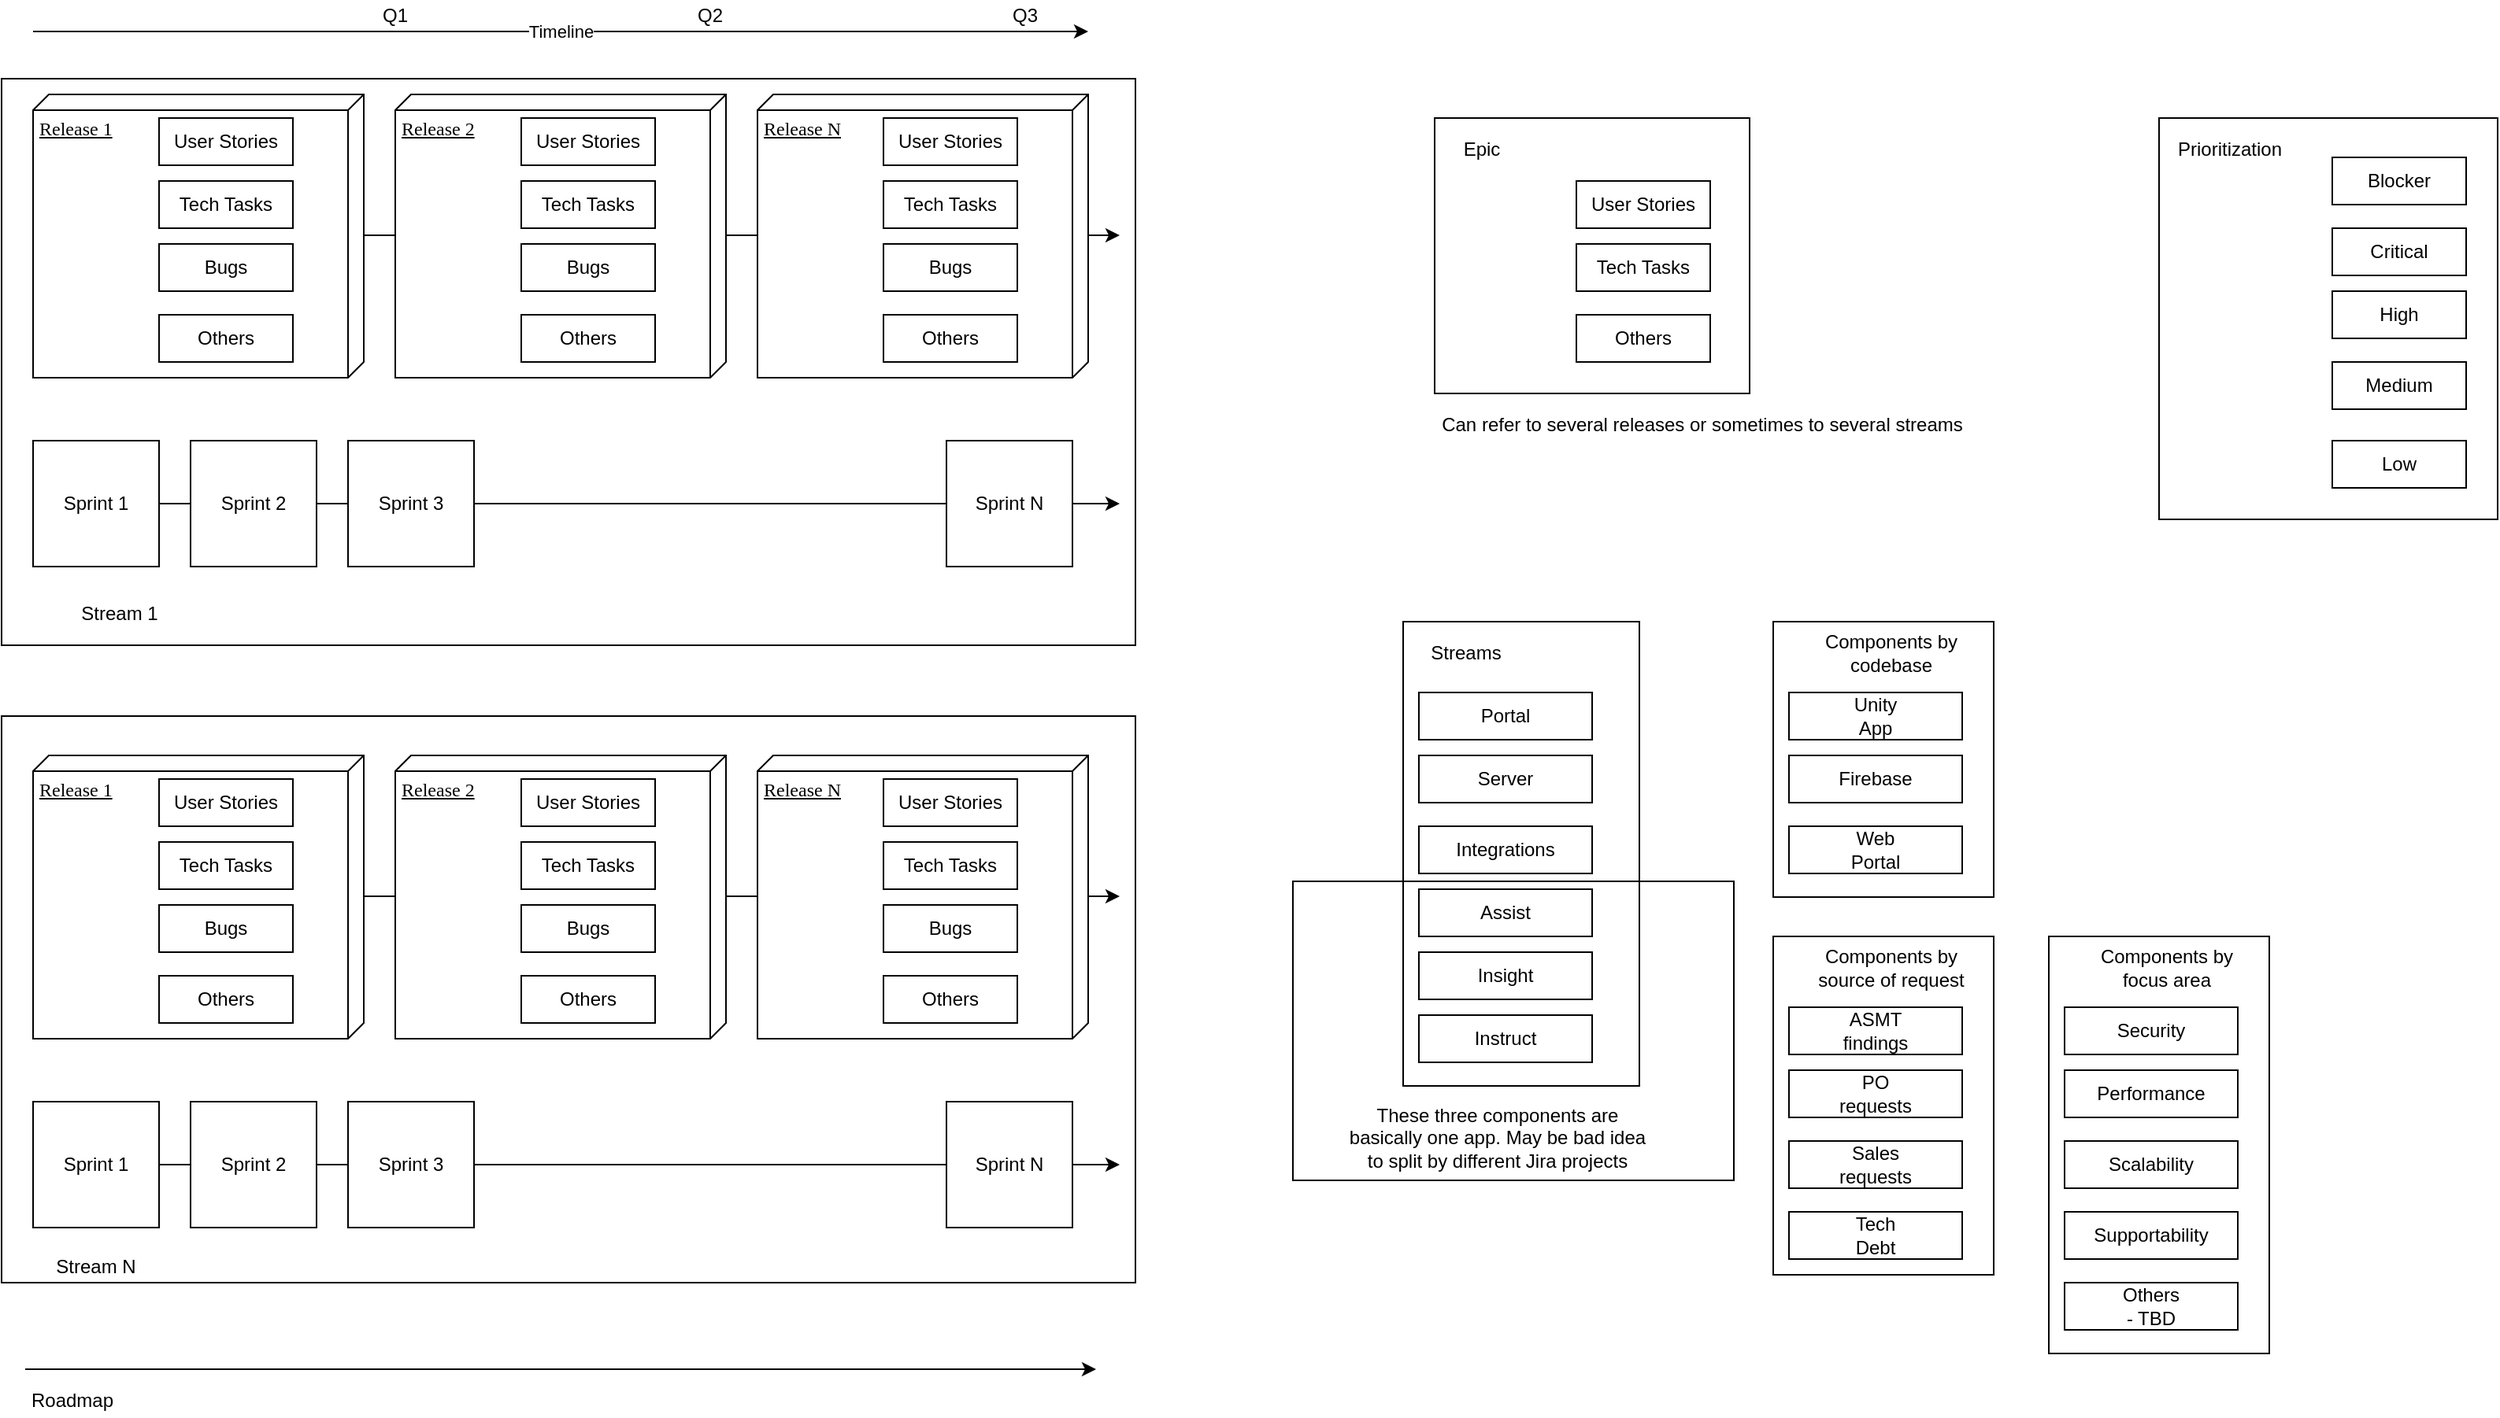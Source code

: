 <mxfile version="14.3.2" type="github" pages="4">
  <diagram name="Jira - Structure" id="5f0bae14-7c28-e335-631c-24af17079c00">
    <mxGraphModel dx="1102" dy="634" grid="1" gridSize="10" guides="1" tooltips="1" connect="1" arrows="1" fold="1" page="1" pageScale="1" pageWidth="1100" pageHeight="850" background="#ffffff" math="0" shadow="0">
      <root>
        <mxCell id="0" />
        <mxCell id="1" parent="0" />
        <mxCell id="EoIfOa-mQv8-iU-O-UPE-48" value="" style="rounded=0;whiteSpace=wrap;html=1;fillColor=none;" vertex="1" parent="1">
          <mxGeometry x="920" y="570" width="280" height="190" as="geometry" />
        </mxCell>
        <mxCell id="EoIfOa-mQv8-iU-O-UPE-25" value="" style="rounded=0;whiteSpace=wrap;html=1;fillColor=none;" vertex="1" parent="1">
          <mxGeometry x="990" y="405" width="150" height="295" as="geometry" />
        </mxCell>
        <mxCell id="KZfEq4PjZTaoLLtRf_3A-20" value="" style="rounded=0;whiteSpace=wrap;html=1;" vertex="1" parent="1">
          <mxGeometry x="100" y="60" width="720" height="360" as="geometry" />
        </mxCell>
        <mxCell id="KZfEq4PjZTaoLLtRf_3A-17" style="edgeStyle=orthogonalEdgeStyle;rounded=0;orthogonalLoop=1;jettySize=auto;html=1;exitX=0;exitY=0.5;exitDx=0;exitDy=0;" edge="1" parent="1">
          <mxGeometry relative="1" as="geometry">
            <mxPoint x="120" y="159.5" as="sourcePoint" />
            <mxPoint x="810" y="159.5" as="targetPoint" />
            <Array as="points">
              <mxPoint x="620" y="159.5" />
              <mxPoint x="620" y="159.5" />
            </Array>
          </mxGeometry>
        </mxCell>
        <mxCell id="KZfEq4PjZTaoLLtRf_3A-16" style="edgeStyle=orthogonalEdgeStyle;rounded=0;orthogonalLoop=1;jettySize=auto;html=1;exitX=0;exitY=0.5;exitDx=0;exitDy=0;" edge="1" parent="1" source="KZfEq4PjZTaoLLtRf_3A-11">
          <mxGeometry relative="1" as="geometry">
            <mxPoint x="810" y="330" as="targetPoint" />
            <Array as="points">
              <mxPoint x="620" y="330" />
              <mxPoint x="620" y="330" />
            </Array>
          </mxGeometry>
        </mxCell>
        <mxCell id="39150e848f15840c-1" value="Release 1" style="verticalAlign=top;align=left;spacingTop=8;spacingLeft=2;spacingRight=12;shape=cube;size=10;direction=south;fontStyle=4;html=1;rounded=0;shadow=0;comic=0;labelBackgroundColor=none;strokeWidth=1;fontFamily=Verdana;fontSize=12" parent="1" vertex="1">
          <mxGeometry x="120" y="70" width="210" height="180" as="geometry" />
        </mxCell>
        <mxCell id="zYBQ2tV1xO66oVyMY-6t-7" value="User Stories" style="rounded=0;whiteSpace=wrap;html=1;" vertex="1" parent="1">
          <mxGeometry x="200" y="85" width="85" height="30" as="geometry" />
        </mxCell>
        <mxCell id="zYBQ2tV1xO66oVyMY-6t-8" value="Tech Tasks" style="rounded=0;whiteSpace=wrap;html=1;" vertex="1" parent="1">
          <mxGeometry x="200" y="125" width="85" height="30" as="geometry" />
        </mxCell>
        <mxCell id="zYBQ2tV1xO66oVyMY-6t-9" value="Bugs" style="rounded=0;whiteSpace=wrap;html=1;" vertex="1" parent="1">
          <mxGeometry x="200" y="165" width="85" height="30" as="geometry" />
        </mxCell>
        <mxCell id="zYBQ2tV1xO66oVyMY-6t-14" value="Timeline" style="endArrow=classic;html=1;" edge="1" parent="1">
          <mxGeometry relative="1" as="geometry">
            <mxPoint x="120" y="30" as="sourcePoint" />
            <mxPoint x="790" y="30" as="targetPoint" />
          </mxGeometry>
        </mxCell>
        <mxCell id="zYBQ2tV1xO66oVyMY-6t-16" value="Release 2" style="verticalAlign=top;align=left;spacingTop=8;spacingLeft=2;spacingRight=12;shape=cube;size=10;direction=south;fontStyle=4;html=1;rounded=0;shadow=0;comic=0;labelBackgroundColor=none;strokeWidth=1;fontFamily=Verdana;fontSize=12" vertex="1" parent="1">
          <mxGeometry x="350" y="70" width="210" height="180" as="geometry" />
        </mxCell>
        <mxCell id="zYBQ2tV1xO66oVyMY-6t-17" value="User Stories" style="rounded=0;whiteSpace=wrap;html=1;" vertex="1" parent="1">
          <mxGeometry x="430" y="85" width="85" height="30" as="geometry" />
        </mxCell>
        <mxCell id="zYBQ2tV1xO66oVyMY-6t-18" value="Tech Tasks" style="rounded=0;whiteSpace=wrap;html=1;" vertex="1" parent="1">
          <mxGeometry x="430" y="125" width="85" height="30" as="geometry" />
        </mxCell>
        <mxCell id="zYBQ2tV1xO66oVyMY-6t-19" value="Bugs" style="rounded=0;whiteSpace=wrap;html=1;" vertex="1" parent="1">
          <mxGeometry x="430" y="165" width="85" height="30" as="geometry" />
        </mxCell>
        <mxCell id="zYBQ2tV1xO66oVyMY-6t-20" value="Release N" style="verticalAlign=top;align=left;spacingTop=8;spacingLeft=2;spacingRight=12;shape=cube;size=10;direction=south;fontStyle=4;html=1;rounded=0;shadow=0;comic=0;labelBackgroundColor=none;strokeWidth=1;fontFamily=Verdana;fontSize=12" vertex="1" parent="1">
          <mxGeometry x="580" y="70" width="210" height="180" as="geometry" />
        </mxCell>
        <mxCell id="zYBQ2tV1xO66oVyMY-6t-21" value="User Stories" style="rounded=0;whiteSpace=wrap;html=1;" vertex="1" parent="1">
          <mxGeometry x="660" y="85" width="85" height="30" as="geometry" />
        </mxCell>
        <mxCell id="zYBQ2tV1xO66oVyMY-6t-22" value="Tech Tasks" style="rounded=0;whiteSpace=wrap;html=1;" vertex="1" parent="1">
          <mxGeometry x="660" y="125" width="85" height="30" as="geometry" />
        </mxCell>
        <mxCell id="zYBQ2tV1xO66oVyMY-6t-23" value="Bugs" style="rounded=0;whiteSpace=wrap;html=1;" vertex="1" parent="1">
          <mxGeometry x="660" y="165" width="85" height="30" as="geometry" />
        </mxCell>
        <mxCell id="LvQOMLrBuf0VgDN2-tLI-3" value="Others" style="rounded=0;whiteSpace=wrap;html=1;" vertex="1" parent="1">
          <mxGeometry x="200" y="210" width="85" height="30" as="geometry" />
        </mxCell>
        <mxCell id="LvQOMLrBuf0VgDN2-tLI-5" value="Others" style="rounded=0;whiteSpace=wrap;html=1;" vertex="1" parent="1">
          <mxGeometry x="430" y="210" width="85" height="30" as="geometry" />
        </mxCell>
        <mxCell id="LvQOMLrBuf0VgDN2-tLI-6" value="Others" style="rounded=0;whiteSpace=wrap;html=1;" vertex="1" parent="1">
          <mxGeometry x="660" y="210" width="85" height="30" as="geometry" />
        </mxCell>
        <mxCell id="KZfEq4PjZTaoLLtRf_3A-4" value="" style="endArrow=classic;html=1;" edge="1" parent="1">
          <mxGeometry relative="1" as="geometry">
            <mxPoint x="115" y="880" as="sourcePoint" />
            <mxPoint x="795" y="880" as="targetPoint" />
          </mxGeometry>
        </mxCell>
        <mxCell id="KZfEq4PjZTaoLLtRf_3A-7" value="Q1" style="text;html=1;strokeColor=none;fillColor=none;align=center;verticalAlign=middle;whiteSpace=wrap;rounded=0;" vertex="1" parent="1">
          <mxGeometry x="330" y="10" width="40" height="20" as="geometry" />
        </mxCell>
        <mxCell id="KZfEq4PjZTaoLLtRf_3A-8" value="Q2" style="text;html=1;strokeColor=none;fillColor=none;align=center;verticalAlign=middle;whiteSpace=wrap;rounded=0;" vertex="1" parent="1">
          <mxGeometry x="530" y="10" width="40" height="20" as="geometry" />
        </mxCell>
        <mxCell id="KZfEq4PjZTaoLLtRf_3A-9" value="Roadmap" style="text;html=1;strokeColor=none;fillColor=none;align=center;verticalAlign=middle;whiteSpace=wrap;rounded=0;" vertex="1" parent="1">
          <mxGeometry x="130" y="890" width="30" height="20" as="geometry" />
        </mxCell>
        <mxCell id="KZfEq4PjZTaoLLtRf_3A-10" value="Q3" style="text;html=1;strokeColor=none;fillColor=none;align=center;verticalAlign=middle;whiteSpace=wrap;rounded=0;" vertex="1" parent="1">
          <mxGeometry x="730" y="10" width="40" height="20" as="geometry" />
        </mxCell>
        <mxCell id="KZfEq4PjZTaoLLtRf_3A-11" value="Sprint 1" style="whiteSpace=wrap;html=1;aspect=fixed;" vertex="1" parent="1">
          <mxGeometry x="120" y="290" width="80" height="80" as="geometry" />
        </mxCell>
        <mxCell id="KZfEq4PjZTaoLLtRf_3A-12" value="Sprint 2" style="whiteSpace=wrap;html=1;aspect=fixed;" vertex="1" parent="1">
          <mxGeometry x="220" y="290" width="80" height="80" as="geometry" />
        </mxCell>
        <mxCell id="KZfEq4PjZTaoLLtRf_3A-13" value="Sprint 3" style="whiteSpace=wrap;html=1;aspect=fixed;" vertex="1" parent="1">
          <mxGeometry x="320" y="290" width="80" height="80" as="geometry" />
        </mxCell>
        <mxCell id="KZfEq4PjZTaoLLtRf_3A-14" value="Sprint N" style="whiteSpace=wrap;html=1;aspect=fixed;" vertex="1" parent="1">
          <mxGeometry x="700" y="290" width="80" height="80" as="geometry" />
        </mxCell>
        <UserObject label="Stream 1" placeholders="1" name="Variable" id="KZfEq4PjZTaoLLtRf_3A-21">
          <mxCell style="text;html=1;strokeColor=none;fillColor=none;align=center;verticalAlign=middle;whiteSpace=wrap;overflow=hidden;" vertex="1" parent="1">
            <mxGeometry x="120" y="390" width="110" height="20" as="geometry" />
          </mxCell>
        </UserObject>
        <mxCell id="KZfEq4PjZTaoLLtRf_3A-46" value="" style="rounded=0;whiteSpace=wrap;html=1;" vertex="1" parent="1">
          <mxGeometry x="100" y="465" width="720" height="360" as="geometry" />
        </mxCell>
        <mxCell id="KZfEq4PjZTaoLLtRf_3A-47" style="edgeStyle=orthogonalEdgeStyle;rounded=0;orthogonalLoop=1;jettySize=auto;html=1;exitX=0;exitY=0.5;exitDx=0;exitDy=0;" edge="1" parent="1">
          <mxGeometry relative="1" as="geometry">
            <mxPoint x="120" y="579.5" as="sourcePoint" />
            <mxPoint x="810" y="579.5" as="targetPoint" />
            <Array as="points">
              <mxPoint x="620" y="579.5" />
              <mxPoint x="620" y="579.5" />
            </Array>
          </mxGeometry>
        </mxCell>
        <mxCell id="KZfEq4PjZTaoLLtRf_3A-48" style="edgeStyle=orthogonalEdgeStyle;rounded=0;orthogonalLoop=1;jettySize=auto;html=1;exitX=0;exitY=0.5;exitDx=0;exitDy=0;" edge="1" parent="1" source="KZfEq4PjZTaoLLtRf_3A-64">
          <mxGeometry relative="1" as="geometry">
            <mxPoint x="810" y="750" as="targetPoint" />
            <Array as="points">
              <mxPoint x="620" y="750" />
              <mxPoint x="620" y="750" />
            </Array>
          </mxGeometry>
        </mxCell>
        <mxCell id="KZfEq4PjZTaoLLtRf_3A-49" value="Release 1" style="verticalAlign=top;align=left;spacingTop=8;spacingLeft=2;spacingRight=12;shape=cube;size=10;direction=south;fontStyle=4;html=1;rounded=0;shadow=0;comic=0;labelBackgroundColor=none;strokeWidth=1;fontFamily=Verdana;fontSize=12" vertex="1" parent="1">
          <mxGeometry x="120" y="490" width="210" height="180" as="geometry" />
        </mxCell>
        <mxCell id="KZfEq4PjZTaoLLtRf_3A-50" value="User Stories" style="rounded=0;whiteSpace=wrap;html=1;" vertex="1" parent="1">
          <mxGeometry x="200" y="505" width="85" height="30" as="geometry" />
        </mxCell>
        <mxCell id="KZfEq4PjZTaoLLtRf_3A-51" value="Tech Tasks" style="rounded=0;whiteSpace=wrap;html=1;" vertex="1" parent="1">
          <mxGeometry x="200" y="545" width="85" height="30" as="geometry" />
        </mxCell>
        <mxCell id="KZfEq4PjZTaoLLtRf_3A-52" value="Bugs" style="rounded=0;whiteSpace=wrap;html=1;" vertex="1" parent="1">
          <mxGeometry x="200" y="585" width="85" height="30" as="geometry" />
        </mxCell>
        <mxCell id="KZfEq4PjZTaoLLtRf_3A-53" value="Release 2" style="verticalAlign=top;align=left;spacingTop=8;spacingLeft=2;spacingRight=12;shape=cube;size=10;direction=south;fontStyle=4;html=1;rounded=0;shadow=0;comic=0;labelBackgroundColor=none;strokeWidth=1;fontFamily=Verdana;fontSize=12" vertex="1" parent="1">
          <mxGeometry x="350" y="490" width="210" height="180" as="geometry" />
        </mxCell>
        <mxCell id="KZfEq4PjZTaoLLtRf_3A-54" value="User Stories" style="rounded=0;whiteSpace=wrap;html=1;" vertex="1" parent="1">
          <mxGeometry x="430" y="505" width="85" height="30" as="geometry" />
        </mxCell>
        <mxCell id="KZfEq4PjZTaoLLtRf_3A-55" value="Tech Tasks" style="rounded=0;whiteSpace=wrap;html=1;" vertex="1" parent="1">
          <mxGeometry x="430" y="545" width="85" height="30" as="geometry" />
        </mxCell>
        <mxCell id="KZfEq4PjZTaoLLtRf_3A-56" value="Bugs" style="rounded=0;whiteSpace=wrap;html=1;" vertex="1" parent="1">
          <mxGeometry x="430" y="585" width="85" height="30" as="geometry" />
        </mxCell>
        <mxCell id="KZfEq4PjZTaoLLtRf_3A-57" value="Release N" style="verticalAlign=top;align=left;spacingTop=8;spacingLeft=2;spacingRight=12;shape=cube;size=10;direction=south;fontStyle=4;html=1;rounded=0;shadow=0;comic=0;labelBackgroundColor=none;strokeWidth=1;fontFamily=Verdana;fontSize=12" vertex="1" parent="1">
          <mxGeometry x="580" y="490" width="210" height="180" as="geometry" />
        </mxCell>
        <mxCell id="KZfEq4PjZTaoLLtRf_3A-58" value="User Stories" style="rounded=0;whiteSpace=wrap;html=1;" vertex="1" parent="1">
          <mxGeometry x="660" y="505" width="85" height="30" as="geometry" />
        </mxCell>
        <mxCell id="KZfEq4PjZTaoLLtRf_3A-59" value="Tech Tasks" style="rounded=0;whiteSpace=wrap;html=1;" vertex="1" parent="1">
          <mxGeometry x="660" y="545" width="85" height="30" as="geometry" />
        </mxCell>
        <mxCell id="KZfEq4PjZTaoLLtRf_3A-60" value="Bugs" style="rounded=0;whiteSpace=wrap;html=1;" vertex="1" parent="1">
          <mxGeometry x="660" y="585" width="85" height="30" as="geometry" />
        </mxCell>
        <mxCell id="KZfEq4PjZTaoLLtRf_3A-61" value="Others" style="rounded=0;whiteSpace=wrap;html=1;" vertex="1" parent="1">
          <mxGeometry x="200" y="630" width="85" height="30" as="geometry" />
        </mxCell>
        <mxCell id="KZfEq4PjZTaoLLtRf_3A-62" value="Others" style="rounded=0;whiteSpace=wrap;html=1;" vertex="1" parent="1">
          <mxGeometry x="430" y="630" width="85" height="30" as="geometry" />
        </mxCell>
        <mxCell id="KZfEq4PjZTaoLLtRf_3A-63" value="Others" style="rounded=0;whiteSpace=wrap;html=1;" vertex="1" parent="1">
          <mxGeometry x="660" y="630" width="85" height="30" as="geometry" />
        </mxCell>
        <mxCell id="KZfEq4PjZTaoLLtRf_3A-64" value="Sprint 1" style="whiteSpace=wrap;html=1;aspect=fixed;" vertex="1" parent="1">
          <mxGeometry x="120" y="710" width="80" height="80" as="geometry" />
        </mxCell>
        <mxCell id="KZfEq4PjZTaoLLtRf_3A-65" value="Sprint 2" style="whiteSpace=wrap;html=1;aspect=fixed;" vertex="1" parent="1">
          <mxGeometry x="220" y="710" width="80" height="80" as="geometry" />
        </mxCell>
        <mxCell id="KZfEq4PjZTaoLLtRf_3A-66" value="Sprint 3" style="whiteSpace=wrap;html=1;aspect=fixed;" vertex="1" parent="1">
          <mxGeometry x="320" y="710" width="80" height="80" as="geometry" />
        </mxCell>
        <mxCell id="KZfEq4PjZTaoLLtRf_3A-67" value="Sprint N" style="whiteSpace=wrap;html=1;aspect=fixed;" vertex="1" parent="1">
          <mxGeometry x="700" y="710" width="80" height="80" as="geometry" />
        </mxCell>
        <UserObject label="Stream N" placeholders="1" name="Variable" id="KZfEq4PjZTaoLLtRf_3A-68">
          <mxCell style="text;html=1;strokeColor=none;fillColor=none;align=center;verticalAlign=middle;whiteSpace=wrap;overflow=hidden;" vertex="1" parent="1">
            <mxGeometry x="105" y="805" width="110" height="20" as="geometry" />
          </mxCell>
        </UserObject>
        <mxCell id="EoIfOa-mQv8-iU-O-UPE-1" value="" style="rounded=0;whiteSpace=wrap;html=1;" vertex="1" parent="1">
          <mxGeometry x="1010" y="85" width="200" height="175" as="geometry" />
        </mxCell>
        <mxCell id="EoIfOa-mQv8-iU-O-UPE-2" value="Epic" style="text;html=1;strokeColor=none;fillColor=none;align=center;verticalAlign=middle;whiteSpace=wrap;rounded=0;" vertex="1" parent="1">
          <mxGeometry x="1020" y="95" width="40" height="20" as="geometry" />
        </mxCell>
        <mxCell id="EoIfOa-mQv8-iU-O-UPE-3" value="User Stories" style="rounded=0;whiteSpace=wrap;html=1;" vertex="1" parent="1">
          <mxGeometry x="1100" y="125" width="85" height="30" as="geometry" />
        </mxCell>
        <mxCell id="EoIfOa-mQv8-iU-O-UPE-4" value="Tech Tasks" style="rounded=0;whiteSpace=wrap;html=1;" vertex="1" parent="1">
          <mxGeometry x="1100" y="165" width="85" height="30" as="geometry" />
        </mxCell>
        <mxCell id="EoIfOa-mQv8-iU-O-UPE-5" value="Others" style="rounded=0;whiteSpace=wrap;html=1;" vertex="1" parent="1">
          <mxGeometry x="1100" y="210" width="85" height="30" as="geometry" />
        </mxCell>
        <mxCell id="EoIfOa-mQv8-iU-O-UPE-6" value="Can refer to several releases or sometimes to several streams" style="text;html=1;strokeColor=none;fillColor=none;align=center;verticalAlign=middle;whiteSpace=wrap;rounded=0;" vertex="1" parent="1">
          <mxGeometry x="1010" y="270" width="340" height="20" as="geometry" />
        </mxCell>
        <mxCell id="EoIfOa-mQv8-iU-O-UPE-7" value="Streams" style="text;html=1;strokeColor=none;fillColor=none;align=center;verticalAlign=middle;whiteSpace=wrap;rounded=0;" vertex="1" parent="1">
          <mxGeometry x="1010" y="415" width="40" height="20" as="geometry" />
        </mxCell>
        <mxCell id="EoIfOa-mQv8-iU-O-UPE-8" value="" style="rounded=0;whiteSpace=wrap;html=1;" vertex="1" parent="1">
          <mxGeometry x="1000" y="450" width="110" height="30" as="geometry" />
        </mxCell>
        <mxCell id="EoIfOa-mQv8-iU-O-UPE-9" value="" style="rounded=0;whiteSpace=wrap;html=1;" vertex="1" parent="1">
          <mxGeometry x="1000" y="490" width="110" height="30" as="geometry" />
        </mxCell>
        <mxCell id="EoIfOa-mQv8-iU-O-UPE-14" value="" style="rounded=0;whiteSpace=wrap;html=1;" vertex="1" parent="1">
          <mxGeometry x="1000" y="535" width="110" height="30" as="geometry" />
        </mxCell>
        <mxCell id="EoIfOa-mQv8-iU-O-UPE-15" value="" style="rounded=0;whiteSpace=wrap;html=1;" vertex="1" parent="1">
          <mxGeometry x="1000" y="575" width="110" height="30" as="geometry" />
        </mxCell>
        <mxCell id="EoIfOa-mQv8-iU-O-UPE-16" value="" style="rounded=0;whiteSpace=wrap;html=1;" vertex="1" parent="1">
          <mxGeometry x="1000" y="615" width="110" height="30" as="geometry" />
        </mxCell>
        <mxCell id="EoIfOa-mQv8-iU-O-UPE-17" value="" style="rounded=0;whiteSpace=wrap;html=1;" vertex="1" parent="1">
          <mxGeometry x="1000" y="655" width="110" height="30" as="geometry" />
        </mxCell>
        <mxCell id="EoIfOa-mQv8-iU-O-UPE-18" value="Portal" style="text;html=1;strokeColor=none;fillColor=none;align=center;verticalAlign=middle;whiteSpace=wrap;rounded=0;" vertex="1" parent="1">
          <mxGeometry x="1035" y="455" width="40" height="20" as="geometry" />
        </mxCell>
        <mxCell id="EoIfOa-mQv8-iU-O-UPE-19" value="Server" style="text;html=1;strokeColor=none;fillColor=none;align=center;verticalAlign=middle;whiteSpace=wrap;rounded=0;" vertex="1" parent="1">
          <mxGeometry x="1035" y="495" width="40" height="20" as="geometry" />
        </mxCell>
        <mxCell id="EoIfOa-mQv8-iU-O-UPE-20" value="Integrations" style="text;html=1;strokeColor=none;fillColor=none;align=center;verticalAlign=middle;whiteSpace=wrap;rounded=0;" vertex="1" parent="1">
          <mxGeometry x="1035" y="540" width="40" height="20" as="geometry" />
        </mxCell>
        <mxCell id="EoIfOa-mQv8-iU-O-UPE-21" value="Assist" style="text;html=1;strokeColor=none;fillColor=none;align=center;verticalAlign=middle;whiteSpace=wrap;rounded=0;" vertex="1" parent="1">
          <mxGeometry x="1035" y="580" width="40" height="20" as="geometry" />
        </mxCell>
        <mxCell id="EoIfOa-mQv8-iU-O-UPE-22" value="Insight" style="text;html=1;strokeColor=none;fillColor=none;align=center;verticalAlign=middle;whiteSpace=wrap;rounded=0;" vertex="1" parent="1">
          <mxGeometry x="1035" y="620" width="40" height="20" as="geometry" />
        </mxCell>
        <mxCell id="EoIfOa-mQv8-iU-O-UPE-24" value="Instruct" style="text;html=1;strokeColor=none;fillColor=none;align=center;verticalAlign=middle;whiteSpace=wrap;rounded=0;" vertex="1" parent="1">
          <mxGeometry x="1035" y="660" width="40" height="20" as="geometry" />
        </mxCell>
        <mxCell id="EoIfOa-mQv8-iU-O-UPE-26" value="" style="rounded=0;whiteSpace=wrap;html=1;" vertex="1" parent="1">
          <mxGeometry x="1225" y="405" width="140" height="175" as="geometry" />
        </mxCell>
        <mxCell id="EoIfOa-mQv8-iU-O-UPE-27" value="Components by codebase" style="text;html=1;strokeColor=none;fillColor=none;align=center;verticalAlign=middle;whiteSpace=wrap;rounded=0;" vertex="1" parent="1">
          <mxGeometry x="1245" y="415" width="110" height="20" as="geometry" />
        </mxCell>
        <mxCell id="EoIfOa-mQv8-iU-O-UPE-28" value="" style="rounded=0;whiteSpace=wrap;html=1;" vertex="1" parent="1">
          <mxGeometry x="1235" y="450" width="110" height="30" as="geometry" />
        </mxCell>
        <mxCell id="EoIfOa-mQv8-iU-O-UPE-29" value="" style="rounded=0;whiteSpace=wrap;html=1;" vertex="1" parent="1">
          <mxGeometry x="1235" y="490" width="110" height="30" as="geometry" />
        </mxCell>
        <mxCell id="EoIfOa-mQv8-iU-O-UPE-30" value="" style="rounded=0;whiteSpace=wrap;html=1;" vertex="1" parent="1">
          <mxGeometry x="1235" y="535" width="110" height="30" as="geometry" />
        </mxCell>
        <mxCell id="EoIfOa-mQv8-iU-O-UPE-34" value="Unity App" style="text;html=1;strokeColor=none;fillColor=none;align=center;verticalAlign=middle;whiteSpace=wrap;rounded=0;" vertex="1" parent="1">
          <mxGeometry x="1270" y="455" width="40" height="20" as="geometry" />
        </mxCell>
        <mxCell id="EoIfOa-mQv8-iU-O-UPE-35" value="Firebase" style="text;html=1;strokeColor=none;fillColor=none;align=center;verticalAlign=middle;whiteSpace=wrap;rounded=0;" vertex="1" parent="1">
          <mxGeometry x="1270" y="495" width="40" height="20" as="geometry" />
        </mxCell>
        <mxCell id="EoIfOa-mQv8-iU-O-UPE-36" value="Web Portal" style="text;html=1;strokeColor=none;fillColor=none;align=center;verticalAlign=middle;whiteSpace=wrap;rounded=0;" vertex="1" parent="1">
          <mxGeometry x="1270" y="540" width="40" height="20" as="geometry" />
        </mxCell>
        <mxCell id="EoIfOa-mQv8-iU-O-UPE-40" value="" style="rounded=0;whiteSpace=wrap;html=1;" vertex="1" parent="1">
          <mxGeometry x="1225" y="605" width="140" height="215" as="geometry" />
        </mxCell>
        <mxCell id="EoIfOa-mQv8-iU-O-UPE-41" value="Components by source of request" style="text;html=1;strokeColor=none;fillColor=none;align=center;verticalAlign=middle;whiteSpace=wrap;rounded=0;" vertex="1" parent="1">
          <mxGeometry x="1245" y="615" width="110" height="20" as="geometry" />
        </mxCell>
        <mxCell id="EoIfOa-mQv8-iU-O-UPE-42" value="" style="rounded=0;whiteSpace=wrap;html=1;" vertex="1" parent="1">
          <mxGeometry x="1235" y="650" width="110" height="30" as="geometry" />
        </mxCell>
        <mxCell id="EoIfOa-mQv8-iU-O-UPE-43" value="" style="rounded=0;whiteSpace=wrap;html=1;" vertex="1" parent="1">
          <mxGeometry x="1235" y="690" width="110" height="30" as="geometry" />
        </mxCell>
        <mxCell id="EoIfOa-mQv8-iU-O-UPE-44" value="" style="rounded=0;whiteSpace=wrap;html=1;" vertex="1" parent="1">
          <mxGeometry x="1235" y="735" width="110" height="30" as="geometry" />
        </mxCell>
        <mxCell id="EoIfOa-mQv8-iU-O-UPE-45" value="ASMT findings" style="text;html=1;strokeColor=none;fillColor=none;align=center;verticalAlign=middle;whiteSpace=wrap;rounded=0;" vertex="1" parent="1">
          <mxGeometry x="1270" y="655" width="40" height="20" as="geometry" />
        </mxCell>
        <mxCell id="EoIfOa-mQv8-iU-O-UPE-46" value="PO requests" style="text;html=1;strokeColor=none;fillColor=none;align=center;verticalAlign=middle;whiteSpace=wrap;rounded=0;" vertex="1" parent="1">
          <mxGeometry x="1270" y="695" width="40" height="20" as="geometry" />
        </mxCell>
        <mxCell id="EoIfOa-mQv8-iU-O-UPE-47" value="Sales requests" style="text;html=1;strokeColor=none;fillColor=none;align=center;verticalAlign=middle;whiteSpace=wrap;rounded=0;" vertex="1" parent="1">
          <mxGeometry x="1270" y="740" width="40" height="20" as="geometry" />
        </mxCell>
        <mxCell id="EoIfOa-mQv8-iU-O-UPE-49" value="These three components are basically one app. May be bad idea to split by different Jira projects" style="text;html=1;strokeColor=none;fillColor=none;align=center;verticalAlign=middle;whiteSpace=wrap;rounded=0;" vertex="1" parent="1">
          <mxGeometry x="950" y="715" width="200" height="35" as="geometry" />
        </mxCell>
        <mxCell id="EoIfOa-mQv8-iU-O-UPE-51" value="" style="rounded=0;whiteSpace=wrap;html=1;" vertex="1" parent="1">
          <mxGeometry x="1400" y="605" width="140" height="265" as="geometry" />
        </mxCell>
        <mxCell id="EoIfOa-mQv8-iU-O-UPE-52" value="Components by focus area" style="text;html=1;strokeColor=none;fillColor=none;align=center;verticalAlign=middle;whiteSpace=wrap;rounded=0;" vertex="1" parent="1">
          <mxGeometry x="1420" y="615" width="110" height="20" as="geometry" />
        </mxCell>
        <mxCell id="EoIfOa-mQv8-iU-O-UPE-53" value="" style="rounded=0;whiteSpace=wrap;html=1;" vertex="1" parent="1">
          <mxGeometry x="1410" y="650" width="110" height="30" as="geometry" />
        </mxCell>
        <mxCell id="EoIfOa-mQv8-iU-O-UPE-54" value="" style="rounded=0;whiteSpace=wrap;html=1;" vertex="1" parent="1">
          <mxGeometry x="1410" y="690" width="110" height="30" as="geometry" />
        </mxCell>
        <mxCell id="EoIfOa-mQv8-iU-O-UPE-55" value="" style="rounded=0;whiteSpace=wrap;html=1;" vertex="1" parent="1">
          <mxGeometry x="1235" y="780" width="110" height="30" as="geometry" />
        </mxCell>
        <mxCell id="EoIfOa-mQv8-iU-O-UPE-56" value="Security" style="text;html=1;strokeColor=none;fillColor=none;align=center;verticalAlign=middle;whiteSpace=wrap;rounded=0;" vertex="1" parent="1">
          <mxGeometry x="1445" y="655" width="40" height="20" as="geometry" />
        </mxCell>
        <mxCell id="EoIfOa-mQv8-iU-O-UPE-57" value="Performance" style="text;html=1;strokeColor=none;fillColor=none;align=center;verticalAlign=middle;whiteSpace=wrap;rounded=0;" vertex="1" parent="1">
          <mxGeometry x="1445" y="695" width="40" height="20" as="geometry" />
        </mxCell>
        <mxCell id="EoIfOa-mQv8-iU-O-UPE-58" value="Tech Debt" style="text;html=1;strokeColor=none;fillColor=none;align=center;verticalAlign=middle;whiteSpace=wrap;rounded=0;" vertex="1" parent="1">
          <mxGeometry x="1270" y="785" width="40" height="20" as="geometry" />
        </mxCell>
        <mxCell id="EoIfOa-mQv8-iU-O-UPE-59" value="" style="rounded=0;whiteSpace=wrap;html=1;" vertex="1" parent="1">
          <mxGeometry x="1410" y="735" width="110" height="30" as="geometry" />
        </mxCell>
        <mxCell id="EoIfOa-mQv8-iU-O-UPE-60" value="Scalability" style="text;html=1;strokeColor=none;fillColor=none;align=center;verticalAlign=middle;whiteSpace=wrap;rounded=0;" vertex="1" parent="1">
          <mxGeometry x="1445" y="740" width="40" height="20" as="geometry" />
        </mxCell>
        <mxCell id="EoIfOa-mQv8-iU-O-UPE-61" value="" style="rounded=0;whiteSpace=wrap;html=1;" vertex="1" parent="1">
          <mxGeometry x="1410" y="780" width="110" height="30" as="geometry" />
        </mxCell>
        <mxCell id="EoIfOa-mQv8-iU-O-UPE-62" value="Supportability" style="text;html=1;strokeColor=none;fillColor=none;align=center;verticalAlign=middle;whiteSpace=wrap;rounded=0;" vertex="1" parent="1">
          <mxGeometry x="1445" y="785" width="40" height="20" as="geometry" />
        </mxCell>
        <mxCell id="EoIfOa-mQv8-iU-O-UPE-63" value="" style="rounded=0;whiteSpace=wrap;html=1;" vertex="1" parent="1">
          <mxGeometry x="1410" y="825" width="110" height="30" as="geometry" />
        </mxCell>
        <mxCell id="EoIfOa-mQv8-iU-O-UPE-64" value="Others - TBD" style="text;html=1;strokeColor=none;fillColor=none;align=center;verticalAlign=middle;whiteSpace=wrap;rounded=0;" vertex="1" parent="1">
          <mxGeometry x="1445" y="830" width="40" height="20" as="geometry" />
        </mxCell>
        <mxCell id="EoIfOa-mQv8-iU-O-UPE-65" value="" style="rounded=0;whiteSpace=wrap;html=1;" vertex="1" parent="1">
          <mxGeometry x="1470" y="85" width="215" height="255" as="geometry" />
        </mxCell>
        <mxCell id="EoIfOa-mQv8-iU-O-UPE-66" value="Prioritization" style="text;html=1;strokeColor=none;fillColor=none;align=center;verticalAlign=middle;whiteSpace=wrap;rounded=0;" vertex="1" parent="1">
          <mxGeometry x="1495" y="95" width="40" height="20" as="geometry" />
        </mxCell>
        <mxCell id="EoIfOa-mQv8-iU-O-UPE-67" value="Critical" style="rounded=0;whiteSpace=wrap;html=1;" vertex="1" parent="1">
          <mxGeometry x="1580" y="155" width="85" height="30" as="geometry" />
        </mxCell>
        <mxCell id="EoIfOa-mQv8-iU-O-UPE-68" value="High" style="rounded=0;whiteSpace=wrap;html=1;" vertex="1" parent="1">
          <mxGeometry x="1580" y="195" width="85" height="30" as="geometry" />
        </mxCell>
        <mxCell id="EoIfOa-mQv8-iU-O-UPE-69" value="Medium" style="rounded=0;whiteSpace=wrap;html=1;" vertex="1" parent="1">
          <mxGeometry x="1580" y="240" width="85" height="30" as="geometry" />
        </mxCell>
        <mxCell id="EoIfOa-mQv8-iU-O-UPE-70" value="Blocker" style="rounded=0;whiteSpace=wrap;html=1;" vertex="1" parent="1">
          <mxGeometry x="1580" y="110" width="85" height="30" as="geometry" />
        </mxCell>
        <mxCell id="EoIfOa-mQv8-iU-O-UPE-71" value="Low" style="rounded=0;whiteSpace=wrap;html=1;" vertex="1" parent="1">
          <mxGeometry x="1580" y="290" width="85" height="30" as="geometry" />
        </mxCell>
      </root>
    </mxGraphModel>
  </diagram>
  <diagram id="QD87t_91pNnKGs3e3rFS" name="Workflow - User Story">
    <mxGraphModel dx="1574" dy="2006" grid="1" gridSize="10" guides="1" tooltips="1" connect="1" arrows="1" fold="1" page="1" pageScale="1" pageWidth="850" pageHeight="1100" math="0" shadow="0">
      <root>
        <mxCell id="zmtpLnxHm4_QA1hhfhCr-0" />
        <mxCell id="zmtpLnxHm4_QA1hhfhCr-1" parent="zmtpLnxHm4_QA1hhfhCr-0" />
        <mxCell id="beQyS2hSrf4CINl6--2y-61" style="edgeStyle=orthogonalEdgeStyle;rounded=0;orthogonalLoop=1;jettySize=auto;html=1;entryX=0.5;entryY=1;entryDx=0;entryDy=0;" edge="1" parent="zmtpLnxHm4_QA1hhfhCr-1" source="beQyS2hSrf4CINl6--2y-1" target="beQyS2hSrf4CINl6--2y-7">
          <mxGeometry relative="1" as="geometry" />
        </mxCell>
        <mxCell id="beQyS2hSrf4CINl6--2y-1" value="" style="rounded=0;whiteSpace=wrap;html=1;" vertex="1" parent="zmtpLnxHm4_QA1hhfhCr-1">
          <mxGeometry x="320" y="150" width="120" height="30" as="geometry" />
        </mxCell>
        <mxCell id="beQyS2hSrf4CINl6--2y-2" value="&lt;font style=&quot;font-size: 14px&quot;&gt;Defined&lt;/font&gt;" style="text;html=1;strokeColor=none;fillColor=none;align=center;verticalAlign=middle;whiteSpace=wrap;rounded=0;" vertex="1" parent="zmtpLnxHm4_QA1hhfhCr-1">
          <mxGeometry x="360" y="155" width="40" height="20" as="geometry" />
        </mxCell>
        <mxCell id="beQyS2hSrf4CINl6--2y-47" style="edgeStyle=orthogonalEdgeStyle;rounded=0;orthogonalLoop=1;jettySize=auto;html=1;exitX=1;exitY=0.5;exitDx=0;exitDy=0;entryX=0.5;entryY=0;entryDx=0;entryDy=0;" edge="1" parent="zmtpLnxHm4_QA1hhfhCr-1" source="beQyS2hSrf4CINl6--2y-3" target="beQyS2hSrf4CINl6--2y-2">
          <mxGeometry relative="1" as="geometry" />
        </mxCell>
        <mxCell id="beQyS2hSrf4CINl6--2y-3" value="" style="rounded=0;whiteSpace=wrap;html=1;" vertex="1" parent="zmtpLnxHm4_QA1hhfhCr-1">
          <mxGeometry x="170" y="100" width="120" height="30" as="geometry" />
        </mxCell>
        <mxCell id="beQyS2hSrf4CINl6--2y-4" value="&lt;font style=&quot;font-size: 14px&quot;&gt;Analysis&lt;/font&gt;" style="text;html=1;strokeColor=none;fillColor=none;align=center;verticalAlign=middle;whiteSpace=wrap;rounded=0;" vertex="1" parent="zmtpLnxHm4_QA1hhfhCr-1">
          <mxGeometry x="210" y="105" width="40" height="20" as="geometry" />
        </mxCell>
        <mxCell id="beQyS2hSrf4CINl6--2y-7" value="" style="rounded=0;whiteSpace=wrap;html=1;" vertex="1" parent="zmtpLnxHm4_QA1hhfhCr-1">
          <mxGeometry x="40" y="50" width="120" height="30" as="geometry" />
        </mxCell>
        <mxCell id="beQyS2hSrf4CINl6--2y-8" value="&lt;font style=&quot;font-size: 14px&quot;&gt;Open&lt;/font&gt;" style="text;html=1;strokeColor=none;fillColor=none;align=center;verticalAlign=middle;whiteSpace=wrap;rounded=0;" vertex="1" parent="zmtpLnxHm4_QA1hhfhCr-1">
          <mxGeometry x="80" y="55" width="40" height="20" as="geometry" />
        </mxCell>
        <mxCell id="beQyS2hSrf4CINl6--2y-57" style="edgeStyle=orthogonalEdgeStyle;rounded=0;orthogonalLoop=1;jettySize=auto;html=1;entryX=0;entryY=0.5;entryDx=0;entryDy=0;" edge="1" parent="zmtpLnxHm4_QA1hhfhCr-1" source="beQyS2hSrf4CINl6--2y-9" target="beQyS2hSrf4CINl6--2y-14">
          <mxGeometry relative="1" as="geometry" />
        </mxCell>
        <mxCell id="beQyS2hSrf4CINl6--2y-9" value="" style="rounded=0;whiteSpace=wrap;html=1;" vertex="1" parent="zmtpLnxHm4_QA1hhfhCr-1">
          <mxGeometry x="1310" y="235" width="120" height="30" as="geometry" />
        </mxCell>
        <mxCell id="beQyS2hSrf4CINl6--2y-67" style="edgeStyle=orthogonalEdgeStyle;rounded=0;orthogonalLoop=1;jettySize=auto;html=1;" edge="1" parent="zmtpLnxHm4_QA1hhfhCr-1" source="beQyS2hSrf4CINl6--2y-10" target="beQyS2hSrf4CINl6--2y-3">
          <mxGeometry relative="1" as="geometry">
            <Array as="points">
              <mxPoint x="1370" y="320" />
              <mxPoint x="230" y="320" />
            </Array>
          </mxGeometry>
        </mxCell>
        <mxCell id="beQyS2hSrf4CINl6--2y-10" value="&lt;font style=&quot;font-size: 14px&quot;&gt;Done&lt;/font&gt;" style="text;html=1;strokeColor=none;fillColor=none;align=center;verticalAlign=middle;whiteSpace=wrap;rounded=0;" vertex="1" parent="zmtpLnxHm4_QA1hhfhCr-1">
          <mxGeometry x="1350" y="240" width="40" height="20" as="geometry" />
        </mxCell>
        <mxCell id="beQyS2hSrf4CINl6--2y-59" style="edgeStyle=orthogonalEdgeStyle;rounded=0;orthogonalLoop=1;jettySize=auto;html=1;entryX=1;entryY=0.75;entryDx=0;entryDy=0;" edge="1" parent="zmtpLnxHm4_QA1hhfhCr-1" source="beQyS2hSrf4CINl6--2y-14" target="beQyS2hSrf4CINl6--2y-24">
          <mxGeometry relative="1" as="geometry">
            <Array as="points">
              <mxPoint x="1540" y="413" />
            </Array>
          </mxGeometry>
        </mxCell>
        <mxCell id="beQyS2hSrf4CINl6--2y-14" value="" style="rounded=0;whiteSpace=wrap;html=1;" vertex="1" parent="zmtpLnxHm4_QA1hhfhCr-1">
          <mxGeometry x="1490" y="235" width="120" height="30" as="geometry" />
        </mxCell>
        <mxCell id="beQyS2hSrf4CINl6--2y-15" value="&lt;font style=&quot;font-size: 14px&quot;&gt;Accepted&lt;/font&gt;" style="text;html=1;strokeColor=none;fillColor=none;align=center;verticalAlign=middle;whiteSpace=wrap;rounded=0;" vertex="1" parent="zmtpLnxHm4_QA1hhfhCr-1">
          <mxGeometry x="1530" y="240" width="40" height="20" as="geometry" />
        </mxCell>
        <mxCell id="beQyS2hSrf4CINl6--2y-16" value="" style="rounded=0;whiteSpace=wrap;html=1;" vertex="1" parent="zmtpLnxHm4_QA1hhfhCr-1">
          <mxGeometry x="590" y="260" width="120" height="30" as="geometry" />
        </mxCell>
        <mxCell id="beQyS2hSrf4CINl6--2y-17" value="&lt;font style=&quot;font-size: 14px&quot;&gt;DEV Ready&lt;/font&gt;" style="text;html=1;strokeColor=none;fillColor=none;align=center;verticalAlign=middle;whiteSpace=wrap;rounded=0;" vertex="1" parent="zmtpLnxHm4_QA1hhfhCr-1">
          <mxGeometry x="630" y="265" width="40" height="20" as="geometry" />
        </mxCell>
        <mxCell id="beQyS2hSrf4CINl6--2y-24" value="" style="rounded=0;whiteSpace=wrap;html=1;" vertex="1" parent="zmtpLnxHm4_QA1hhfhCr-1">
          <mxGeometry x="1180" y="390" width="120" height="30" as="geometry" />
        </mxCell>
        <mxCell id="beQyS2hSrf4CINl6--2y-68" style="edgeStyle=orthogonalEdgeStyle;rounded=0;orthogonalLoop=1;jettySize=auto;html=1;entryX=0.25;entryY=1;entryDx=0;entryDy=0;" edge="1" parent="zmtpLnxHm4_QA1hhfhCr-1" source="beQyS2hSrf4CINl6--2y-25" target="beQyS2hSrf4CINl6--2y-7">
          <mxGeometry relative="1" as="geometry">
            <Array as="points">
              <mxPoint x="1240" y="440" />
              <mxPoint x="70" y="440" />
            </Array>
          </mxGeometry>
        </mxCell>
        <mxCell id="beQyS2hSrf4CINl6--2y-25" value="&lt;font style=&quot;font-size: 14px&quot;&gt;Rejected&lt;/font&gt;" style="text;html=1;strokeColor=none;fillColor=none;align=center;verticalAlign=middle;whiteSpace=wrap;rounded=0;" vertex="1" parent="zmtpLnxHm4_QA1hhfhCr-1">
          <mxGeometry x="1220" y="395" width="40" height="20" as="geometry" />
        </mxCell>
        <mxCell id="beQyS2hSrf4CINl6--2y-73" style="edgeStyle=orthogonalEdgeStyle;rounded=0;orthogonalLoop=1;jettySize=auto;html=1;entryX=0.75;entryY=1;entryDx=0;entryDy=0;" edge="1" parent="zmtpLnxHm4_QA1hhfhCr-1" source="beQyS2hSrf4CINl6--2y-26" target="beQyS2hSrf4CINl6--2y-3">
          <mxGeometry relative="1" as="geometry" />
        </mxCell>
        <mxCell id="beQyS2hSrf4CINl6--2y-26" value="" style="rounded=0;whiteSpace=wrap;html=1;" vertex="1" parent="zmtpLnxHm4_QA1hhfhCr-1">
          <mxGeometry x="470" y="210" width="120" height="30" as="geometry" />
        </mxCell>
        <mxCell id="beQyS2hSrf4CINl6--2y-27" value="&lt;font style=&quot;font-size: 14px&quot;&gt;PO Acceptance&lt;/font&gt;" style="text;html=1;strokeColor=none;fillColor=none;align=center;verticalAlign=middle;whiteSpace=wrap;rounded=0;" vertex="1" parent="zmtpLnxHm4_QA1hhfhCr-1">
          <mxGeometry x="500" y="215" width="50" height="20" as="geometry" />
        </mxCell>
        <mxCell id="beQyS2hSrf4CINl6--2y-28" value="" style="rounded=0;whiteSpace=wrap;html=1;" vertex="1" parent="zmtpLnxHm4_QA1hhfhCr-1">
          <mxGeometry x="1130" y="235" width="120" height="30" as="geometry" />
        </mxCell>
        <mxCell id="beQyS2hSrf4CINl6--2y-65" style="edgeStyle=orthogonalEdgeStyle;rounded=0;orthogonalLoop=1;jettySize=auto;html=1;entryX=1;entryY=0.75;entryDx=0;entryDy=0;" edge="1" parent="zmtpLnxHm4_QA1hhfhCr-1" source="beQyS2hSrf4CINl6--2y-29" target="beQyS2hSrf4CINl6--2y-38">
          <mxGeometry relative="1" as="geometry">
            <Array as="points">
              <mxPoint x="1200" y="283" />
            </Array>
          </mxGeometry>
        </mxCell>
        <mxCell id="beQyS2hSrf4CINl6--2y-29" value="&lt;font style=&quot;font-size: 14px&quot;&gt;In Testing&lt;/font&gt;" style="text;html=1;strokeColor=none;fillColor=none;align=center;verticalAlign=middle;whiteSpace=wrap;rounded=0;" vertex="1" parent="zmtpLnxHm4_QA1hhfhCr-1">
          <mxGeometry x="1150" y="240" width="80" height="20" as="geometry" />
        </mxCell>
        <mxCell id="beQyS2hSrf4CINl6--2y-30" value="" style="rounded=0;whiteSpace=wrap;html=1;" vertex="1" parent="zmtpLnxHm4_QA1hhfhCr-1">
          <mxGeometry x="950" y="230" width="120" height="30" as="geometry" />
        </mxCell>
        <mxCell id="beQyS2hSrf4CINl6--2y-31" value="&lt;font style=&quot;font-size: 14px&quot;&gt;Ready for test&lt;/font&gt;" style="text;html=1;strokeColor=none;fillColor=none;align=center;verticalAlign=middle;whiteSpace=wrap;rounded=0;" vertex="1" parent="zmtpLnxHm4_QA1hhfhCr-1">
          <mxGeometry x="960" y="235" width="100" height="20" as="geometry" />
        </mxCell>
        <mxCell id="beQyS2hSrf4CINl6--2y-55" style="edgeStyle=orthogonalEdgeStyle;rounded=0;orthogonalLoop=1;jettySize=auto;html=1;entryX=0.667;entryY=0;entryDx=0;entryDy=0;entryPerimeter=0;" edge="1" parent="zmtpLnxHm4_QA1hhfhCr-1" source="beQyS2hSrf4CINl6--2y-36" target="beQyS2hSrf4CINl6--2y-30">
          <mxGeometry relative="1" as="geometry">
            <Array as="points">
              <mxPoint x="1030" y="160" />
            </Array>
          </mxGeometry>
        </mxCell>
        <mxCell id="beQyS2hSrf4CINl6--2y-36" value="" style="rounded=0;whiteSpace=wrap;html=1;" vertex="1" parent="zmtpLnxHm4_QA1hhfhCr-1">
          <mxGeometry x="890" y="145" width="120" height="30" as="geometry" />
        </mxCell>
        <mxCell id="beQyS2hSrf4CINl6--2y-66" style="edgeStyle=orthogonalEdgeStyle;rounded=0;orthogonalLoop=1;jettySize=auto;html=1;" edge="1" parent="zmtpLnxHm4_QA1hhfhCr-1" source="beQyS2hSrf4CINl6--2y-37">
          <mxGeometry relative="1" as="geometry">
            <mxPoint x="890" y="259" as="targetPoint" />
            <Array as="points">
              <mxPoint x="920" y="260" />
            </Array>
          </mxGeometry>
        </mxCell>
        <mxCell id="beQyS2hSrf4CINl6--2y-37" value="&lt;font style=&quot;font-size: 14px&quot;&gt;Code Review&lt;/font&gt;" style="text;html=1;strokeColor=none;fillColor=none;align=center;verticalAlign=middle;whiteSpace=wrap;rounded=0;" vertex="1" parent="zmtpLnxHm4_QA1hhfhCr-1">
          <mxGeometry x="900" y="150" width="90" height="20" as="geometry" />
        </mxCell>
        <mxCell id="beQyS2hSrf4CINl6--2y-38" value="" style="rounded=0;whiteSpace=wrap;html=1;" vertex="1" parent="zmtpLnxHm4_QA1hhfhCr-1">
          <mxGeometry x="770" y="260" width="120" height="30" as="geometry" />
        </mxCell>
        <mxCell id="beQyS2hSrf4CINl6--2y-64" style="edgeStyle=orthogonalEdgeStyle;rounded=0;orthogonalLoop=1;jettySize=auto;html=1;entryX=1;entryY=0.25;entryDx=0;entryDy=0;" edge="1" parent="zmtpLnxHm4_QA1hhfhCr-1" source="beQyS2hSrf4CINl6--2y-39" target="beQyS2hSrf4CINl6--2y-1">
          <mxGeometry relative="1" as="geometry">
            <Array as="points">
              <mxPoint x="820" y="158" />
            </Array>
          </mxGeometry>
        </mxCell>
        <mxCell id="beQyS2hSrf4CINl6--2y-39" value="&lt;font style=&quot;font-size: 14px&quot;&gt;In Progress&lt;/font&gt;" style="text;html=1;strokeColor=none;fillColor=none;align=center;verticalAlign=middle;whiteSpace=wrap;rounded=0;" vertex="1" parent="zmtpLnxHm4_QA1hhfhCr-1">
          <mxGeometry x="780" y="265" width="90" height="20" as="geometry" />
        </mxCell>
        <mxCell id="beQyS2hSrf4CINl6--2y-42" style="edgeStyle=orthogonalEdgeStyle;rounded=0;orthogonalLoop=1;jettySize=auto;html=1;exitX=0.5;exitY=1;exitDx=0;exitDy=0;entryX=0.5;entryY=0;entryDx=0;entryDy=0;" edge="1" parent="zmtpLnxHm4_QA1hhfhCr-1" source="beQyS2hSrf4CINl6--2y-40" target="beQyS2hSrf4CINl6--2y-7">
          <mxGeometry relative="1" as="geometry" />
        </mxCell>
        <mxCell id="beQyS2hSrf4CINl6--2y-40" value="" style="ellipse;whiteSpace=wrap;html=1;" vertex="1" parent="zmtpLnxHm4_QA1hhfhCr-1">
          <mxGeometry x="80" y="-40" width="40" height="40" as="geometry" />
        </mxCell>
        <mxCell id="beQyS2hSrf4CINl6--2y-48" style="edgeStyle=orthogonalEdgeStyle;rounded=0;orthogonalLoop=1;jettySize=auto;html=1;exitX=1;exitY=0.5;exitDx=0;exitDy=0;entryX=0.5;entryY=0;entryDx=0;entryDy=0;" edge="1" parent="zmtpLnxHm4_QA1hhfhCr-1">
          <mxGeometry relative="1" as="geometry">
            <mxPoint x="160" y="60" as="sourcePoint" />
            <mxPoint x="250" y="100" as="targetPoint" />
          </mxGeometry>
        </mxCell>
        <mxCell id="beQyS2hSrf4CINl6--2y-49" style="edgeStyle=orthogonalEdgeStyle;rounded=0;orthogonalLoop=1;jettySize=auto;html=1;exitX=1;exitY=0.5;exitDx=0;exitDy=0;entryX=0.5;entryY=0;entryDx=0;entryDy=0;" edge="1" parent="zmtpLnxHm4_QA1hhfhCr-1">
          <mxGeometry relative="1" as="geometry">
            <mxPoint x="440" y="170" as="sourcePoint" />
            <mxPoint x="530" y="210" as="targetPoint" />
          </mxGeometry>
        </mxCell>
        <mxCell id="beQyS2hSrf4CINl6--2y-50" style="edgeStyle=orthogonalEdgeStyle;rounded=0;orthogonalLoop=1;jettySize=auto;html=1;exitX=1;exitY=0.5;exitDx=0;exitDy=0;" edge="1" parent="zmtpLnxHm4_QA1hhfhCr-1">
          <mxGeometry relative="1" as="geometry">
            <mxPoint x="590" y="220" as="sourcePoint" />
            <mxPoint x="660" y="260" as="targetPoint" />
            <Array as="points">
              <mxPoint x="660" y="220" />
              <mxPoint x="660" y="260" />
            </Array>
          </mxGeometry>
        </mxCell>
        <mxCell id="beQyS2hSrf4CINl6--2y-51" value="" style="endArrow=classic;html=1;entryX=0;entryY=0.5;entryDx=0;entryDy=0;exitX=1;exitY=0.5;exitDx=0;exitDy=0;exitPerimeter=0;" edge="1" parent="zmtpLnxHm4_QA1hhfhCr-1" source="beQyS2hSrf4CINl6--2y-16" target="beQyS2hSrf4CINl6--2y-38">
          <mxGeometry width="50" height="50" relative="1" as="geometry">
            <mxPoint x="710" y="280" as="sourcePoint" />
            <mxPoint x="760" y="230" as="targetPoint" />
          </mxGeometry>
        </mxCell>
        <mxCell id="beQyS2hSrf4CINl6--2y-52" value="" style="endArrow=classic;html=1;exitX=0.5;exitY=0;exitDx=0;exitDy=0;" edge="1" parent="zmtpLnxHm4_QA1hhfhCr-1" source="beQyS2hSrf4CINl6--2y-38">
          <mxGeometry width="50" height="50" relative="1" as="geometry">
            <mxPoint x="840" y="210" as="sourcePoint" />
            <mxPoint x="890" y="160" as="targetPoint" />
            <Array as="points">
              <mxPoint x="830" y="160" />
            </Array>
          </mxGeometry>
        </mxCell>
        <mxCell id="beQyS2hSrf4CINl6--2y-53" value="" style="endArrow=classic;html=1;entryX=0;entryY=0.5;entryDx=0;entryDy=0;" edge="1" parent="zmtpLnxHm4_QA1hhfhCr-1" target="beQyS2hSrf4CINl6--2y-28">
          <mxGeometry width="50" height="50" relative="1" as="geometry">
            <mxPoint x="1070" y="250" as="sourcePoint" />
            <mxPoint x="1120" y="200" as="targetPoint" />
          </mxGeometry>
        </mxCell>
        <mxCell id="beQyS2hSrf4CINl6--2y-56" value="" style="endArrow=classic;html=1;entryX=0;entryY=0.5;entryDx=0;entryDy=0;" edge="1" parent="zmtpLnxHm4_QA1hhfhCr-1">
          <mxGeometry width="50" height="50" relative="1" as="geometry">
            <mxPoint x="1250" y="249.5" as="sourcePoint" />
            <mxPoint x="1310" y="249.5" as="targetPoint" />
          </mxGeometry>
        </mxCell>
        <mxCell id="beQyS2hSrf4CINl6--2y-60" value="" style="endArrow=classic;html=1;exitX=0.5;exitY=1;exitDx=0;exitDy=0;entryX=0;entryY=0.5;entryDx=0;entryDy=0;" edge="1" parent="zmtpLnxHm4_QA1hhfhCr-1" source="beQyS2hSrf4CINl6--2y-26" target="beQyS2hSrf4CINl6--2y-24">
          <mxGeometry width="50" height="50" relative="1" as="geometry">
            <mxPoint x="700" y="350" as="sourcePoint" />
            <mxPoint x="750" y="300" as="targetPoint" />
            <Array as="points">
              <mxPoint x="530" y="405" />
            </Array>
          </mxGeometry>
        </mxCell>
        <mxCell id="beQyS2hSrf4CINl6--2y-62" value="DoR cheked here" style="text;html=1;strokeColor=none;fillColor=none;align=center;verticalAlign=middle;whiteSpace=wrap;rounded=0;" vertex="1" parent="zmtpLnxHm4_QA1hhfhCr-1">
          <mxGeometry x="260" y="10" width="130" height="20" as="geometry" />
        </mxCell>
        <mxCell id="beQyS2hSrf4CINl6--2y-63" value="" style="endArrow=classic;html=1;exitX=0.5;exitY=1;exitDx=0;exitDy=0;" edge="1" parent="zmtpLnxHm4_QA1hhfhCr-1" source="beQyS2hSrf4CINl6--2y-62">
          <mxGeometry width="50" height="50" relative="1" as="geometry">
            <mxPoint x="260" y="210" as="sourcePoint" />
            <mxPoint x="325" y="110" as="targetPoint" />
          </mxGeometry>
        </mxCell>
        <mxCell id="beQyS2hSrf4CINl6--2y-69" value="" style="rounded=0;whiteSpace=wrap;html=1;" vertex="1" parent="zmtpLnxHm4_QA1hhfhCr-1">
          <mxGeometry x="650" y="55" width="130" height="30" as="geometry" />
        </mxCell>
        <mxCell id="beQyS2hSrf4CINl6--2y-70" value="&lt;font style=&quot;font-size: 14px&quot;&gt;Blocked&lt;/font&gt;" style="text;html=1;strokeColor=none;fillColor=none;align=center;verticalAlign=middle;whiteSpace=wrap;rounded=0;" vertex="1" parent="zmtpLnxHm4_QA1hhfhCr-1">
          <mxGeometry x="690" y="60" width="40" height="20" as="geometry" />
        </mxCell>
        <mxCell id="beQyS2hSrf4CINl6--2y-72" style="edgeStyle=orthogonalEdgeStyle;rounded=0;orthogonalLoop=1;jettySize=auto;html=1;entryX=0;entryY=0.5;entryDx=0;entryDy=0;" edge="1" parent="zmtpLnxHm4_QA1hhfhCr-1" source="beQyS2hSrf4CINl6--2y-71" target="beQyS2hSrf4CINl6--2y-69">
          <mxGeometry relative="1" as="geometry" />
        </mxCell>
        <mxCell id="beQyS2hSrf4CINl6--2y-71" value="&lt;font style=&quot;font-size: 14px&quot;&gt;ALL&lt;/font&gt;" style="text;html=1;strokeColor=none;fillColor=none;align=center;verticalAlign=middle;whiteSpace=wrap;rounded=0;" vertex="1" parent="zmtpLnxHm4_QA1hhfhCr-1">
          <mxGeometry x="540" y="60" width="40" height="20" as="geometry" />
        </mxCell>
        <mxCell id="lpCM1aT41Wo34MDXLicy-0" value="" style="curved=1;endArrow=classic;html=1;entryX=1;entryY=0;entryDx=0;entryDy=0;" edge="1" parent="zmtpLnxHm4_QA1hhfhCr-1" target="beQyS2hSrf4CINl6--2y-71">
          <mxGeometry width="50" height="50" relative="1" as="geometry">
            <mxPoint x="780" y="70" as="sourcePoint" />
            <mxPoint x="830" y="20" as="targetPoint" />
            <Array as="points">
              <mxPoint x="830" y="70" />
              <mxPoint x="690" y="-110" />
            </Array>
          </mxGeometry>
        </mxCell>
      </root>
    </mxGraphModel>
  </diagram>
  <diagram id="H97BahKxUrVj2iJkqv5I" name="Workflow - Bug">
    <mxGraphModel dx="1102" dy="1734" grid="1" gridSize="10" guides="1" tooltips="1" connect="1" arrows="1" fold="1" page="1" pageScale="1" pageWidth="850" pageHeight="1100" math="0" shadow="0">
      <root>
        <mxCell id="KNhS2d2ZNKJDSb8rsfh--0" />
        <mxCell id="KNhS2d2ZNKJDSb8rsfh--1" parent="KNhS2d2ZNKJDSb8rsfh--0" />
        <mxCell id="bkfNjJhUk22O1AD2z3l1-34" style="edgeStyle=orthogonalEdgeStyle;rounded=0;orthogonalLoop=1;jettySize=auto;html=1;" edge="1" parent="KNhS2d2ZNKJDSb8rsfh--1" source="bkfNjJhUk22O1AD2z3l1-0" target="bkfNjJhUk22O1AD2z3l1-10">
          <mxGeometry relative="1" as="geometry">
            <Array as="points">
              <mxPoint x="290" y="235" />
            </Array>
          </mxGeometry>
        </mxCell>
        <mxCell id="bkfNjJhUk22O1AD2z3l1-0" value="" style="rounded=0;whiteSpace=wrap;html=1;" vertex="1" parent="KNhS2d2ZNKJDSb8rsfh--1">
          <mxGeometry x="225" y="160" width="130" height="30" as="geometry" />
        </mxCell>
        <mxCell id="NOVEq2o_LOey8nVd5y43-4" style="edgeStyle=orthogonalEdgeStyle;rounded=0;orthogonalLoop=1;jettySize=auto;html=1;entryX=0.75;entryY=1;entryDx=0;entryDy=0;" edge="1" parent="KNhS2d2ZNKJDSb8rsfh--1" source="bkfNjJhUk22O1AD2z3l1-1" target="bkfNjJhUk22O1AD2z3l1-27">
          <mxGeometry relative="1" as="geometry">
            <Array as="points">
              <mxPoint x="285" y="340" />
              <mxPoint x="1110" y="340" />
            </Array>
          </mxGeometry>
        </mxCell>
        <mxCell id="bkfNjJhUk22O1AD2z3l1-1" value="&lt;font style=&quot;font-size: 14px&quot;&gt;Reviewed&lt;/font&gt;" style="text;html=1;strokeColor=none;fillColor=none;align=center;verticalAlign=middle;whiteSpace=wrap;rounded=0;" vertex="1" parent="KNhS2d2ZNKJDSb8rsfh--1">
          <mxGeometry x="265" y="165" width="40" height="20" as="geometry" />
        </mxCell>
        <mxCell id="bkfNjJhUk22O1AD2z3l1-36" style="edgeStyle=orthogonalEdgeStyle;rounded=0;orthogonalLoop=1;jettySize=auto;html=1;" edge="1" parent="KNhS2d2ZNKJDSb8rsfh--1" source="bkfNjJhUk22O1AD2z3l1-2" target="bkfNjJhUk22O1AD2z3l1-4">
          <mxGeometry relative="1" as="geometry">
            <Array as="points">
              <mxPoint x="725" y="175" />
            </Array>
          </mxGeometry>
        </mxCell>
        <mxCell id="bkfNjJhUk22O1AD2z3l1-2" value="" style="rounded=0;whiteSpace=wrap;html=1;" vertex="1" parent="KNhS2d2ZNKJDSb8rsfh--1">
          <mxGeometry x="550" y="160" width="130" height="30" as="geometry" />
        </mxCell>
        <mxCell id="NOVEq2o_LOey8nVd5y43-7" style="edgeStyle=orthogonalEdgeStyle;rounded=0;orthogonalLoop=1;jettySize=auto;html=1;entryX=1;entryY=0.5;entryDx=0;entryDy=0;" edge="1" parent="KNhS2d2ZNKJDSb8rsfh--1" source="bkfNjJhUk22O1AD2z3l1-3" target="bkfNjJhUk22O1AD2z3l1-10">
          <mxGeometry relative="1" as="geometry">
            <Array as="points">
              <mxPoint x="590" y="235" />
            </Array>
          </mxGeometry>
        </mxCell>
        <mxCell id="bkfNjJhUk22O1AD2z3l1-3" value="&lt;span style=&quot;font-size: 14px&quot;&gt;Code Review&lt;/span&gt;" style="text;html=1;strokeColor=none;fillColor=none;align=center;verticalAlign=middle;whiteSpace=wrap;rounded=0;" vertex="1" parent="KNhS2d2ZNKJDSb8rsfh--1">
          <mxGeometry x="570" y="165" width="90" height="20" as="geometry" />
        </mxCell>
        <mxCell id="bkfNjJhUk22O1AD2z3l1-37" style="edgeStyle=orthogonalEdgeStyle;rounded=0;orthogonalLoop=1;jettySize=auto;html=1;entryX=0;entryY=0.5;entryDx=0;entryDy=0;" edge="1" parent="KNhS2d2ZNKJDSb8rsfh--1" source="bkfNjJhUk22O1AD2z3l1-4" target="bkfNjJhUk22O1AD2z3l1-6">
          <mxGeometry relative="1" as="geometry" />
        </mxCell>
        <mxCell id="bkfNjJhUk22O1AD2z3l1-4" value="" style="rounded=0;whiteSpace=wrap;html=1;" vertex="1" parent="KNhS2d2ZNKJDSb8rsfh--1">
          <mxGeometry x="660" y="230" width="130" height="30" as="geometry" />
        </mxCell>
        <mxCell id="bkfNjJhUk22O1AD2z3l1-5" value="&lt;font style=&quot;font-size: 14px&quot;&gt;Ready for test&lt;/font&gt;" style="text;html=1;strokeColor=none;fillColor=none;align=center;verticalAlign=middle;whiteSpace=wrap;rounded=0;" vertex="1" parent="KNhS2d2ZNKJDSb8rsfh--1">
          <mxGeometry x="680" y="235" width="100" height="20" as="geometry" />
        </mxCell>
        <mxCell id="bkfNjJhUk22O1AD2z3l1-38" style="edgeStyle=orthogonalEdgeStyle;rounded=0;orthogonalLoop=1;jettySize=auto;html=1;entryX=0;entryY=0.5;entryDx=0;entryDy=0;" edge="1" parent="KNhS2d2ZNKJDSb8rsfh--1" source="bkfNjJhUk22O1AD2z3l1-6" target="bkfNjJhUk22O1AD2z3l1-26">
          <mxGeometry relative="1" as="geometry" />
        </mxCell>
        <mxCell id="bkfNjJhUk22O1AD2z3l1-6" value="" style="rounded=0;whiteSpace=wrap;html=1;" vertex="1" parent="KNhS2d2ZNKJDSb8rsfh--1">
          <mxGeometry x="860" y="230" width="130" height="30" as="geometry" />
        </mxCell>
        <mxCell id="NOVEq2o_LOey8nVd5y43-8" style="edgeStyle=orthogonalEdgeStyle;rounded=0;orthogonalLoop=1;jettySize=auto;html=1;entryX=0.75;entryY=0;entryDx=0;entryDy=0;" edge="1" parent="KNhS2d2ZNKJDSb8rsfh--1" source="bkfNjJhUk22O1AD2z3l1-7" target="bkfNjJhUk22O1AD2z3l1-4">
          <mxGeometry relative="1" as="geometry">
            <Array as="points">
              <mxPoint x="925" y="210" />
              <mxPoint x="758" y="210" />
            </Array>
          </mxGeometry>
        </mxCell>
        <mxCell id="bkfNjJhUk22O1AD2z3l1-7" value="&lt;font style=&quot;font-size: 14px&quot;&gt;In Testing&lt;/font&gt;" style="text;html=1;strokeColor=none;fillColor=none;align=center;verticalAlign=middle;whiteSpace=wrap;rounded=0;" vertex="1" parent="KNhS2d2ZNKJDSb8rsfh--1">
          <mxGeometry x="880" y="235" width="90" height="20" as="geometry" />
        </mxCell>
        <mxCell id="bkfNjJhUk22O1AD2z3l1-8" value="" style="rounded=0;whiteSpace=wrap;html=1;" vertex="1" parent="KNhS2d2ZNKJDSb8rsfh--1">
          <mxGeometry x="50" y="110" width="130" height="30" as="geometry" />
        </mxCell>
        <mxCell id="bkfNjJhUk22O1AD2z3l1-33" style="edgeStyle=orthogonalEdgeStyle;rounded=0;orthogonalLoop=1;jettySize=auto;html=1;entryX=0;entryY=0.75;entryDx=0;entryDy=0;" edge="1" parent="KNhS2d2ZNKJDSb8rsfh--1" source="bkfNjJhUk22O1AD2z3l1-9" target="bkfNjJhUk22O1AD2z3l1-0">
          <mxGeometry relative="1" as="geometry">
            <Array as="points">
              <mxPoint x="120" y="183" />
            </Array>
          </mxGeometry>
        </mxCell>
        <mxCell id="bkfNjJhUk22O1AD2z3l1-9" value="&lt;font style=&quot;font-size: 14px&quot;&gt;Open&lt;/font&gt;" style="text;html=1;strokeColor=none;fillColor=none;align=center;verticalAlign=middle;whiteSpace=wrap;rounded=0;" vertex="1" parent="KNhS2d2ZNKJDSb8rsfh--1">
          <mxGeometry x="90" y="115" width="40" height="20" as="geometry" />
        </mxCell>
        <mxCell id="bkfNjJhUk22O1AD2z3l1-10" value="" style="rounded=0;whiteSpace=wrap;html=1;" vertex="1" parent="KNhS2d2ZNKJDSb8rsfh--1">
          <mxGeometry x="380" y="220" width="130" height="30" as="geometry" />
        </mxCell>
        <mxCell id="bkfNjJhUk22O1AD2z3l1-35" style="edgeStyle=orthogonalEdgeStyle;rounded=0;orthogonalLoop=1;jettySize=auto;html=1;entryX=0;entryY=0.5;entryDx=0;entryDy=0;" edge="1" parent="KNhS2d2ZNKJDSb8rsfh--1" source="bkfNjJhUk22O1AD2z3l1-11" target="bkfNjJhUk22O1AD2z3l1-2">
          <mxGeometry relative="1" as="geometry">
            <Array as="points">
              <mxPoint x="445" y="175" />
            </Array>
          </mxGeometry>
        </mxCell>
        <mxCell id="NOVEq2o_LOey8nVd5y43-6" style="edgeStyle=orthogonalEdgeStyle;rounded=0;orthogonalLoop=1;jettySize=auto;html=1;entryX=1;entryY=0.5;entryDx=0;entryDy=0;" edge="1" parent="KNhS2d2ZNKJDSb8rsfh--1" source="bkfNjJhUk22O1AD2z3l1-11" target="bkfNjJhUk22O1AD2z3l1-0">
          <mxGeometry relative="1" as="geometry">
            <Array as="points">
              <mxPoint x="430" y="175" />
            </Array>
          </mxGeometry>
        </mxCell>
        <mxCell id="bkfNjJhUk22O1AD2z3l1-11" value="&lt;font style=&quot;font-size: 14px&quot;&gt;In Progress&lt;/font&gt;" style="text;html=1;strokeColor=none;fillColor=none;align=center;verticalAlign=middle;whiteSpace=wrap;rounded=0;" vertex="1" parent="KNhS2d2ZNKJDSb8rsfh--1">
          <mxGeometry x="395" y="225" width="100" height="20" as="geometry" />
        </mxCell>
        <mxCell id="bkfNjJhUk22O1AD2z3l1-26" value="" style="rounded=0;whiteSpace=wrap;html=1;" vertex="1" parent="KNhS2d2ZNKJDSb8rsfh--1">
          <mxGeometry x="1040" y="230" width="130" height="30" as="geometry" />
        </mxCell>
        <mxCell id="bkfNjJhUk22O1AD2z3l1-27" value="&lt;font style=&quot;font-size: 14px&quot;&gt;Done&lt;/font&gt;" style="text;html=1;strokeColor=none;fillColor=none;align=center;verticalAlign=middle;whiteSpace=wrap;rounded=0;" vertex="1" parent="KNhS2d2ZNKJDSb8rsfh--1">
          <mxGeometry x="1080" y="235" width="40" height="20" as="geometry" />
        </mxCell>
        <mxCell id="bkfNjJhUk22O1AD2z3l1-32" style="edgeStyle=orthogonalEdgeStyle;rounded=0;orthogonalLoop=1;jettySize=auto;html=1;entryX=0.5;entryY=0;entryDx=0;entryDy=0;" edge="1" parent="KNhS2d2ZNKJDSb8rsfh--1" source="bkfNjJhUk22O1AD2z3l1-31" target="bkfNjJhUk22O1AD2z3l1-8">
          <mxGeometry relative="1" as="geometry" />
        </mxCell>
        <mxCell id="bkfNjJhUk22O1AD2z3l1-31" value="" style="ellipse;whiteSpace=wrap;html=1;" vertex="1" parent="KNhS2d2ZNKJDSb8rsfh--1">
          <mxGeometry x="90" width="50" height="50" as="geometry" />
        </mxCell>
        <mxCell id="NOVEq2o_LOey8nVd5y43-5" value="&lt;font style=&quot;font-size: 14px&quot;&gt;Won&#39;t Fix, Not a Bug&lt;/font&gt;" style="text;html=1;strokeColor=none;fillColor=none;align=center;verticalAlign=middle;whiteSpace=wrap;rounded=0;" vertex="1" parent="KNhS2d2ZNKJDSb8rsfh--1">
          <mxGeometry x="610" y="320" width="150" height="20" as="geometry" />
        </mxCell>
        <mxCell id="0zIXelIvJ-ImgqepGAXp-0" value="" style="rounded=0;whiteSpace=wrap;html=1;" vertex="1" parent="KNhS2d2ZNKJDSb8rsfh--1">
          <mxGeometry x="650" y="55" width="130" height="30" as="geometry" />
        </mxCell>
        <mxCell id="0zIXelIvJ-ImgqepGAXp-1" value="&lt;font style=&quot;font-size: 14px&quot;&gt;Blocked&lt;/font&gt;" style="text;html=1;strokeColor=none;fillColor=none;align=center;verticalAlign=middle;whiteSpace=wrap;rounded=0;" vertex="1" parent="KNhS2d2ZNKJDSb8rsfh--1">
          <mxGeometry x="690" y="60" width="40" height="20" as="geometry" />
        </mxCell>
        <mxCell id="0zIXelIvJ-ImgqepGAXp-2" style="edgeStyle=orthogonalEdgeStyle;rounded=0;orthogonalLoop=1;jettySize=auto;html=1;entryX=0;entryY=0.5;entryDx=0;entryDy=0;" edge="1" parent="KNhS2d2ZNKJDSb8rsfh--1" source="0zIXelIvJ-ImgqepGAXp-3" target="0zIXelIvJ-ImgqepGAXp-0">
          <mxGeometry relative="1" as="geometry" />
        </mxCell>
        <mxCell id="0zIXelIvJ-ImgqepGAXp-3" value="&lt;font style=&quot;font-size: 14px&quot;&gt;ALL&lt;/font&gt;" style="text;html=1;strokeColor=none;fillColor=none;align=center;verticalAlign=middle;whiteSpace=wrap;rounded=0;" vertex="1" parent="KNhS2d2ZNKJDSb8rsfh--1">
          <mxGeometry x="540" y="60" width="40" height="20" as="geometry" />
        </mxCell>
        <mxCell id="0zIXelIvJ-ImgqepGAXp-4" value="" style="curved=1;endArrow=classic;html=1;entryX=1;entryY=0;entryDx=0;entryDy=0;" edge="1" parent="KNhS2d2ZNKJDSb8rsfh--1" target="0zIXelIvJ-ImgqepGAXp-3">
          <mxGeometry width="50" height="50" relative="1" as="geometry">
            <mxPoint x="780" y="70" as="sourcePoint" />
            <mxPoint x="830" y="20" as="targetPoint" />
            <Array as="points">
              <mxPoint x="830" y="70" />
              <mxPoint x="690" y="-110" />
            </Array>
          </mxGeometry>
        </mxCell>
      </root>
    </mxGraphModel>
  </diagram>
  <diagram id="-fXQTrQ2iurw3JXQDt2r" name="Workflow - Tech story, Sab-task">
    <mxGraphModel dx="1102" dy="634" grid="1" gridSize="10" guides="1" tooltips="1" connect="1" arrows="1" fold="1" page="1" pageScale="1" pageWidth="850" pageHeight="1100" math="0" shadow="0">
      <root>
        <mxCell id="oRHNs4Lt2Mtn6hX1jxZD-0" />
        <mxCell id="oRHNs4Lt2Mtn6hX1jxZD-1" parent="oRHNs4Lt2Mtn6hX1jxZD-0" />
        <mxCell id="jWuIFyXy5dfWdrJQi-9a-24" style="edgeStyle=orthogonalEdgeStyle;rounded=0;orthogonalLoop=1;jettySize=auto;html=1;entryX=0.5;entryY=0;entryDx=0;entryDy=0;" edge="1" parent="oRHNs4Lt2Mtn6hX1jxZD-1" source="jWuIFyXy5dfWdrJQi-9a-4" target="jWuIFyXy5dfWdrJQi-9a-6">
          <mxGeometry relative="1" as="geometry" />
        </mxCell>
        <mxCell id="jWuIFyXy5dfWdrJQi-9a-4" value="" style="rounded=0;whiteSpace=wrap;html=1;" vertex="1" parent="oRHNs4Lt2Mtn6hX1jxZD-1">
          <mxGeometry x="310" y="335" width="130" height="30" as="geometry" />
        </mxCell>
        <mxCell id="jWuIFyXy5dfWdrJQi-9a-22" style="edgeStyle=orthogonalEdgeStyle;rounded=0;orthogonalLoop=1;jettySize=auto;html=1;entryX=0.75;entryY=1;entryDx=0;entryDy=0;" edge="1" parent="oRHNs4Lt2Mtn6hX1jxZD-1" source="jWuIFyXy5dfWdrJQi-9a-5" target="jWuIFyXy5dfWdrJQi-9a-11">
          <mxGeometry relative="1" as="geometry">
            <Array as="points">
              <mxPoint x="340" y="380" />
              <mxPoint x="193" y="380" />
            </Array>
          </mxGeometry>
        </mxCell>
        <mxCell id="jWuIFyXy5dfWdrJQi-9a-5" value="&lt;font style=&quot;font-size: 14px&quot;&gt;Code Review&lt;/font&gt;" style="text;html=1;strokeColor=none;fillColor=none;align=center;verticalAlign=middle;whiteSpace=wrap;rounded=0;" vertex="1" parent="oRHNs4Lt2Mtn6hX1jxZD-1">
          <mxGeometry x="330" y="340" width="90" height="20" as="geometry" />
        </mxCell>
        <mxCell id="jWuIFyXy5dfWdrJQi-9a-25" style="edgeStyle=orthogonalEdgeStyle;rounded=0;orthogonalLoop=1;jettySize=auto;html=1;" edge="1" parent="oRHNs4Lt2Mtn6hX1jxZD-1" source="jWuIFyXy5dfWdrJQi-9a-6">
          <mxGeometry relative="1" as="geometry">
            <mxPoint x="670" y="470" as="targetPoint" />
          </mxGeometry>
        </mxCell>
        <mxCell id="jWuIFyXy5dfWdrJQi-9a-6" value="" style="rounded=0;whiteSpace=wrap;html=1;" vertex="1" parent="oRHNs4Lt2Mtn6hX1jxZD-1">
          <mxGeometry x="450" y="410" width="130" height="30" as="geometry" />
        </mxCell>
        <mxCell id="jWuIFyXy5dfWdrJQi-9a-7" value="&lt;font style=&quot;font-size: 14px&quot;&gt;In testing&lt;/font&gt;" style="text;html=1;strokeColor=none;fillColor=none;align=center;verticalAlign=middle;whiteSpace=wrap;rounded=0;" vertex="1" parent="oRHNs4Lt2Mtn6hX1jxZD-1">
          <mxGeometry x="470" y="415" width="90" height="20" as="geometry" />
        </mxCell>
        <mxCell id="jWuIFyXy5dfWdrJQi-9a-8" value="" style="rounded=0;whiteSpace=wrap;html=1;" vertex="1" parent="oRHNs4Lt2Mtn6hX1jxZD-1">
          <mxGeometry x="110" y="220" width="130" height="30" as="geometry" />
        </mxCell>
        <mxCell id="jWuIFyXy5dfWdrJQi-9a-18" style="edgeStyle=orthogonalEdgeStyle;rounded=0;orthogonalLoop=1;jettySize=auto;html=1;entryX=0.5;entryY=0;entryDx=0;entryDy=0;" edge="1" parent="oRHNs4Lt2Mtn6hX1jxZD-1" source="jWuIFyXy5dfWdrJQi-9a-9" target="jWuIFyXy5dfWdrJQi-9a-10">
          <mxGeometry relative="1" as="geometry" />
        </mxCell>
        <mxCell id="jWuIFyXy5dfWdrJQi-9a-9" value="&lt;font style=&quot;font-size: 14px&quot;&gt;Open&lt;/font&gt;" style="text;html=1;strokeColor=none;fillColor=none;align=center;verticalAlign=middle;whiteSpace=wrap;rounded=0;" vertex="1" parent="oRHNs4Lt2Mtn6hX1jxZD-1">
          <mxGeometry x="150" y="225" width="40" height="20" as="geometry" />
        </mxCell>
        <mxCell id="jWuIFyXy5dfWdrJQi-9a-19" style="edgeStyle=orthogonalEdgeStyle;rounded=0;orthogonalLoop=1;jettySize=auto;html=1;entryX=0;entryY=0.5;entryDx=0;entryDy=0;" edge="1" parent="oRHNs4Lt2Mtn6hX1jxZD-1" source="jWuIFyXy5dfWdrJQi-9a-10" target="jWuIFyXy5dfWdrJQi-9a-8">
          <mxGeometry relative="1" as="geometry">
            <Array as="points">
              <mxPoint x="90" y="350" />
              <mxPoint x="90" y="235" />
            </Array>
          </mxGeometry>
        </mxCell>
        <mxCell id="jWuIFyXy5dfWdrJQi-9a-20" style="edgeStyle=orthogonalEdgeStyle;rounded=0;orthogonalLoop=1;jettySize=auto;html=1;entryX=0;entryY=0.5;entryDx=0;entryDy=0;" edge="1" parent="oRHNs4Lt2Mtn6hX1jxZD-1" source="jWuIFyXy5dfWdrJQi-9a-10" target="jWuIFyXy5dfWdrJQi-9a-4">
          <mxGeometry relative="1" as="geometry" />
        </mxCell>
        <mxCell id="jWuIFyXy5dfWdrJQi-9a-10" value="" style="rounded=0;whiteSpace=wrap;html=1;" vertex="1" parent="oRHNs4Lt2Mtn6hX1jxZD-1">
          <mxGeometry x="105" y="335" width="130" height="30" as="geometry" />
        </mxCell>
        <mxCell id="jWuIFyXy5dfWdrJQi-9a-11" value="&lt;font style=&quot;font-size: 14px&quot;&gt;In Progress&lt;/font&gt;" style="text;html=1;strokeColor=none;fillColor=none;align=center;verticalAlign=middle;whiteSpace=wrap;rounded=0;" vertex="1" parent="oRHNs4Lt2Mtn6hX1jxZD-1">
          <mxGeometry x="125" y="340" width="90" height="20" as="geometry" />
        </mxCell>
        <mxCell id="jWuIFyXy5dfWdrJQi-9a-14" value="" style="rounded=0;whiteSpace=wrap;html=1;" vertex="1" parent="oRHNs4Lt2Mtn6hX1jxZD-1">
          <mxGeometry x="590" y="470" width="130" height="30" as="geometry" />
        </mxCell>
        <mxCell id="jWuIFyXy5dfWdrJQi-9a-15" value="&lt;font style=&quot;font-size: 14px&quot;&gt;Completed&lt;/font&gt;" style="text;html=1;strokeColor=none;fillColor=none;align=center;verticalAlign=middle;whiteSpace=wrap;rounded=0;" vertex="1" parent="oRHNs4Lt2Mtn6hX1jxZD-1">
          <mxGeometry x="630" y="475" width="50" height="20" as="geometry" />
        </mxCell>
        <mxCell id="jWuIFyXy5dfWdrJQi-9a-17" style="edgeStyle=orthogonalEdgeStyle;rounded=0;orthogonalLoop=1;jettySize=auto;html=1;entryX=0.5;entryY=0;entryDx=0;entryDy=0;" edge="1" parent="oRHNs4Lt2Mtn6hX1jxZD-1" source="jWuIFyXy5dfWdrJQi-9a-16" target="jWuIFyXy5dfWdrJQi-9a-8">
          <mxGeometry relative="1" as="geometry" />
        </mxCell>
        <mxCell id="jWuIFyXy5dfWdrJQi-9a-16" value="" style="ellipse;whiteSpace=wrap;html=1;" vertex="1" parent="oRHNs4Lt2Mtn6hX1jxZD-1">
          <mxGeometry x="152.5" y="130" width="45" height="40" as="geometry" />
        </mxCell>
        <mxCell id="4x-phvM_6yWrY17KyRP7-0" value="" style="rounded=0;whiteSpace=wrap;html=1;" vertex="1" parent="oRHNs4Lt2Mtn6hX1jxZD-1">
          <mxGeometry x="470" y="205" width="130" height="30" as="geometry" />
        </mxCell>
        <mxCell id="4x-phvM_6yWrY17KyRP7-1" value="&lt;font style=&quot;font-size: 14px&quot;&gt;Blocked&lt;/font&gt;" style="text;html=1;strokeColor=none;fillColor=none;align=center;verticalAlign=middle;whiteSpace=wrap;rounded=0;" vertex="1" parent="oRHNs4Lt2Mtn6hX1jxZD-1">
          <mxGeometry x="510" y="210" width="40" height="20" as="geometry" />
        </mxCell>
        <mxCell id="4x-phvM_6yWrY17KyRP7-2" style="edgeStyle=orthogonalEdgeStyle;rounded=0;orthogonalLoop=1;jettySize=auto;html=1;entryX=0;entryY=0.5;entryDx=0;entryDy=0;" edge="1" parent="oRHNs4Lt2Mtn6hX1jxZD-1" source="4x-phvM_6yWrY17KyRP7-3" target="4x-phvM_6yWrY17KyRP7-0">
          <mxGeometry relative="1" as="geometry" />
        </mxCell>
        <mxCell id="4x-phvM_6yWrY17KyRP7-3" value="&lt;font style=&quot;font-size: 14px&quot;&gt;ALL&lt;/font&gt;" style="text;html=1;strokeColor=none;fillColor=none;align=center;verticalAlign=middle;whiteSpace=wrap;rounded=0;" vertex="1" parent="oRHNs4Lt2Mtn6hX1jxZD-1">
          <mxGeometry x="360" y="210" width="40" height="20" as="geometry" />
        </mxCell>
        <mxCell id="4x-phvM_6yWrY17KyRP7-4" value="" style="curved=1;endArrow=classic;html=1;entryX=1;entryY=0;entryDx=0;entryDy=0;" edge="1" parent="oRHNs4Lt2Mtn6hX1jxZD-1" target="4x-phvM_6yWrY17KyRP7-3">
          <mxGeometry width="50" height="50" relative="1" as="geometry">
            <mxPoint x="600" y="220" as="sourcePoint" />
            <mxPoint x="650" y="170" as="targetPoint" />
            <Array as="points">
              <mxPoint x="650" y="220" />
              <mxPoint x="510" y="40" />
            </Array>
          </mxGeometry>
        </mxCell>
      </root>
    </mxGraphModel>
  </diagram>
</mxfile>
